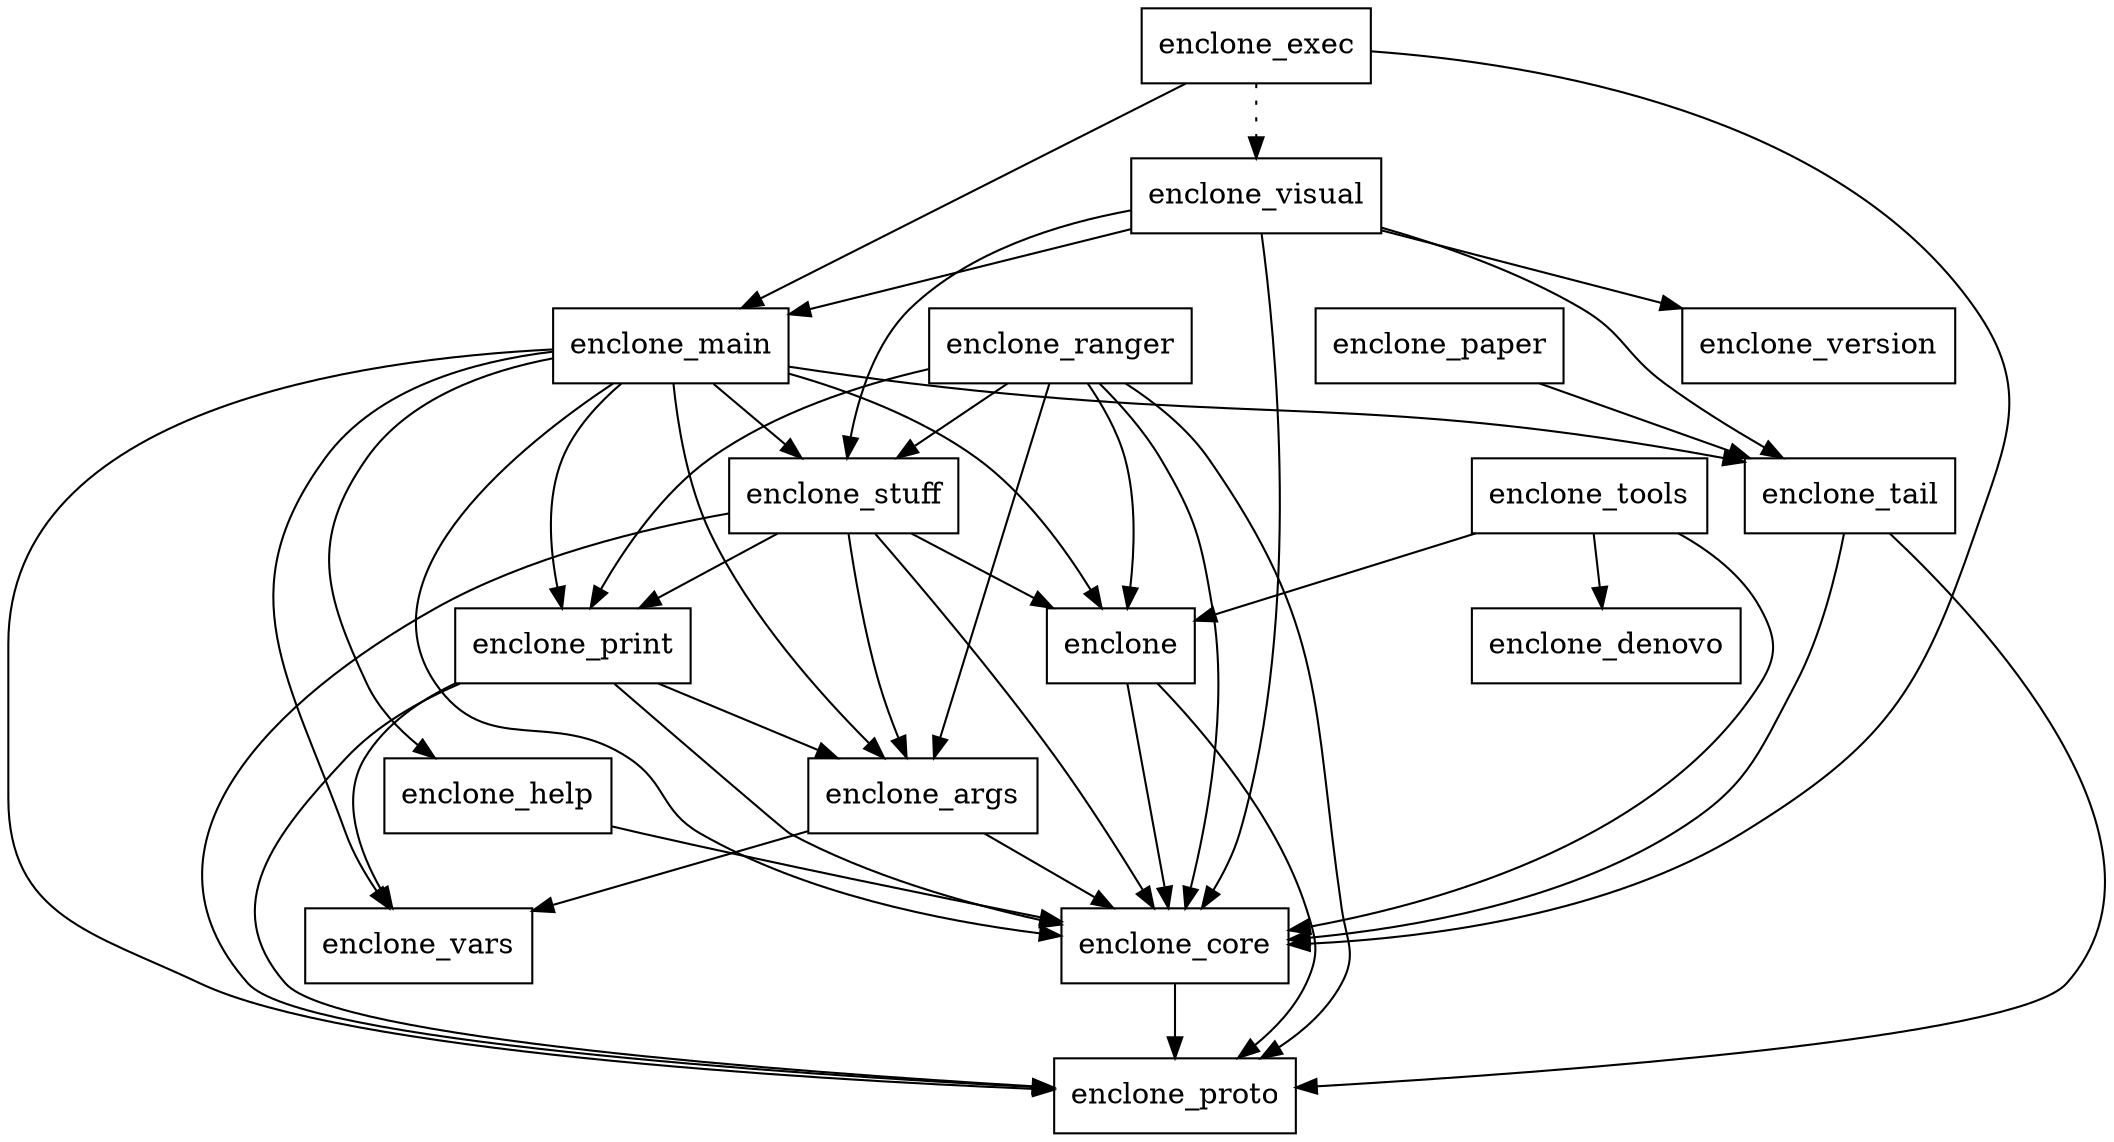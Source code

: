 digraph {
    0 [ label = "enclone" shape = box]
    1 [ label = "enclone_core" shape = box]
    2 [ label = "enclone_proto" shape = box]
    3 [ label = "enclone_args" shape = box]
    4 [ label = "enclone_vars" shape = box]
    5 [ label = "enclone_denovo" shape = box]
    6 [ label = "enclone_exec" shape = box]
    7 [ label = "enclone_main" shape = box]
    8 [ label = "enclone_help" shape = box]
    9 [ label = "enclone_print" shape = box]
    10 [ label = "enclone_stuff" shape = box]
    11 [ label = "enclone_tail" shape = box]
    12 [ label = "enclone_visual" shape = box]
    13 [ label = "enclone_version" shape = box]
    14 [ label = "enclone_ranger" shape = box]
    15 [ label = "enclone_tools" shape = box]
    16 [ label = "enclone_paper" shape = box]
    0 -> 1 [ ]
    0 -> 2 [ ]
    1 -> 2 [ ]
    3 -> 1 [ ]
    3 -> 4 [ ]
    6 -> 1 [ ]
    6 -> 7 [ ]
    6 -> 12 [ style = dotted]
    7 -> 0 [ ]
    7 -> 3 [ ]
    7 -> 1 [ ]
    7 -> 8 [ ]
    7 -> 9 [ ]
    7 -> 2 [ ]
    7 -> 10 [ ]
    7 -> 11 [ ]
    7 -> 4 [ ]
    8 -> 1 [ ]
    9 -> 3 [ ]
    9 -> 1 [ ]
    9 -> 2 [ ]
    9 -> 4 [ ]
    10 -> 0 [ ]
    10 -> 3 [ ]
    10 -> 1 [ ]
    10 -> 9 [ ]
    10 -> 2 [ ]
    11 -> 1 [ ]
    11 -> 2 [ ]
    12 -> 1 [ ]
    12 -> 7 [ ]
    12 -> 10 [ ]
    12 -> 11 [ ]
    12 -> 13 [ ]
    14 -> 0 [ ]
    14 -> 3 [ ]
    14 -> 1 [ ]
    14 -> 9 [ ]
    14 -> 2 [ ]
    14 -> 10 [ ]
    15 -> 0 [ ]
    15 -> 1 [ ]
    15 -> 5 [ ]
    16 -> 11 [ ]
}

